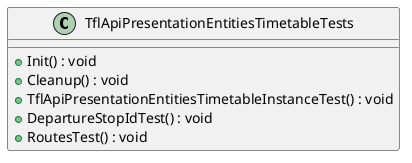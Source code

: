 @startuml
class TflApiPresentationEntitiesTimetableTests {
    + Init() : void
    + Cleanup() : void
    + TflApiPresentationEntitiesTimetableInstanceTest() : void
    + DepartureStopIdTest() : void
    + RoutesTest() : void
}
@enduml
